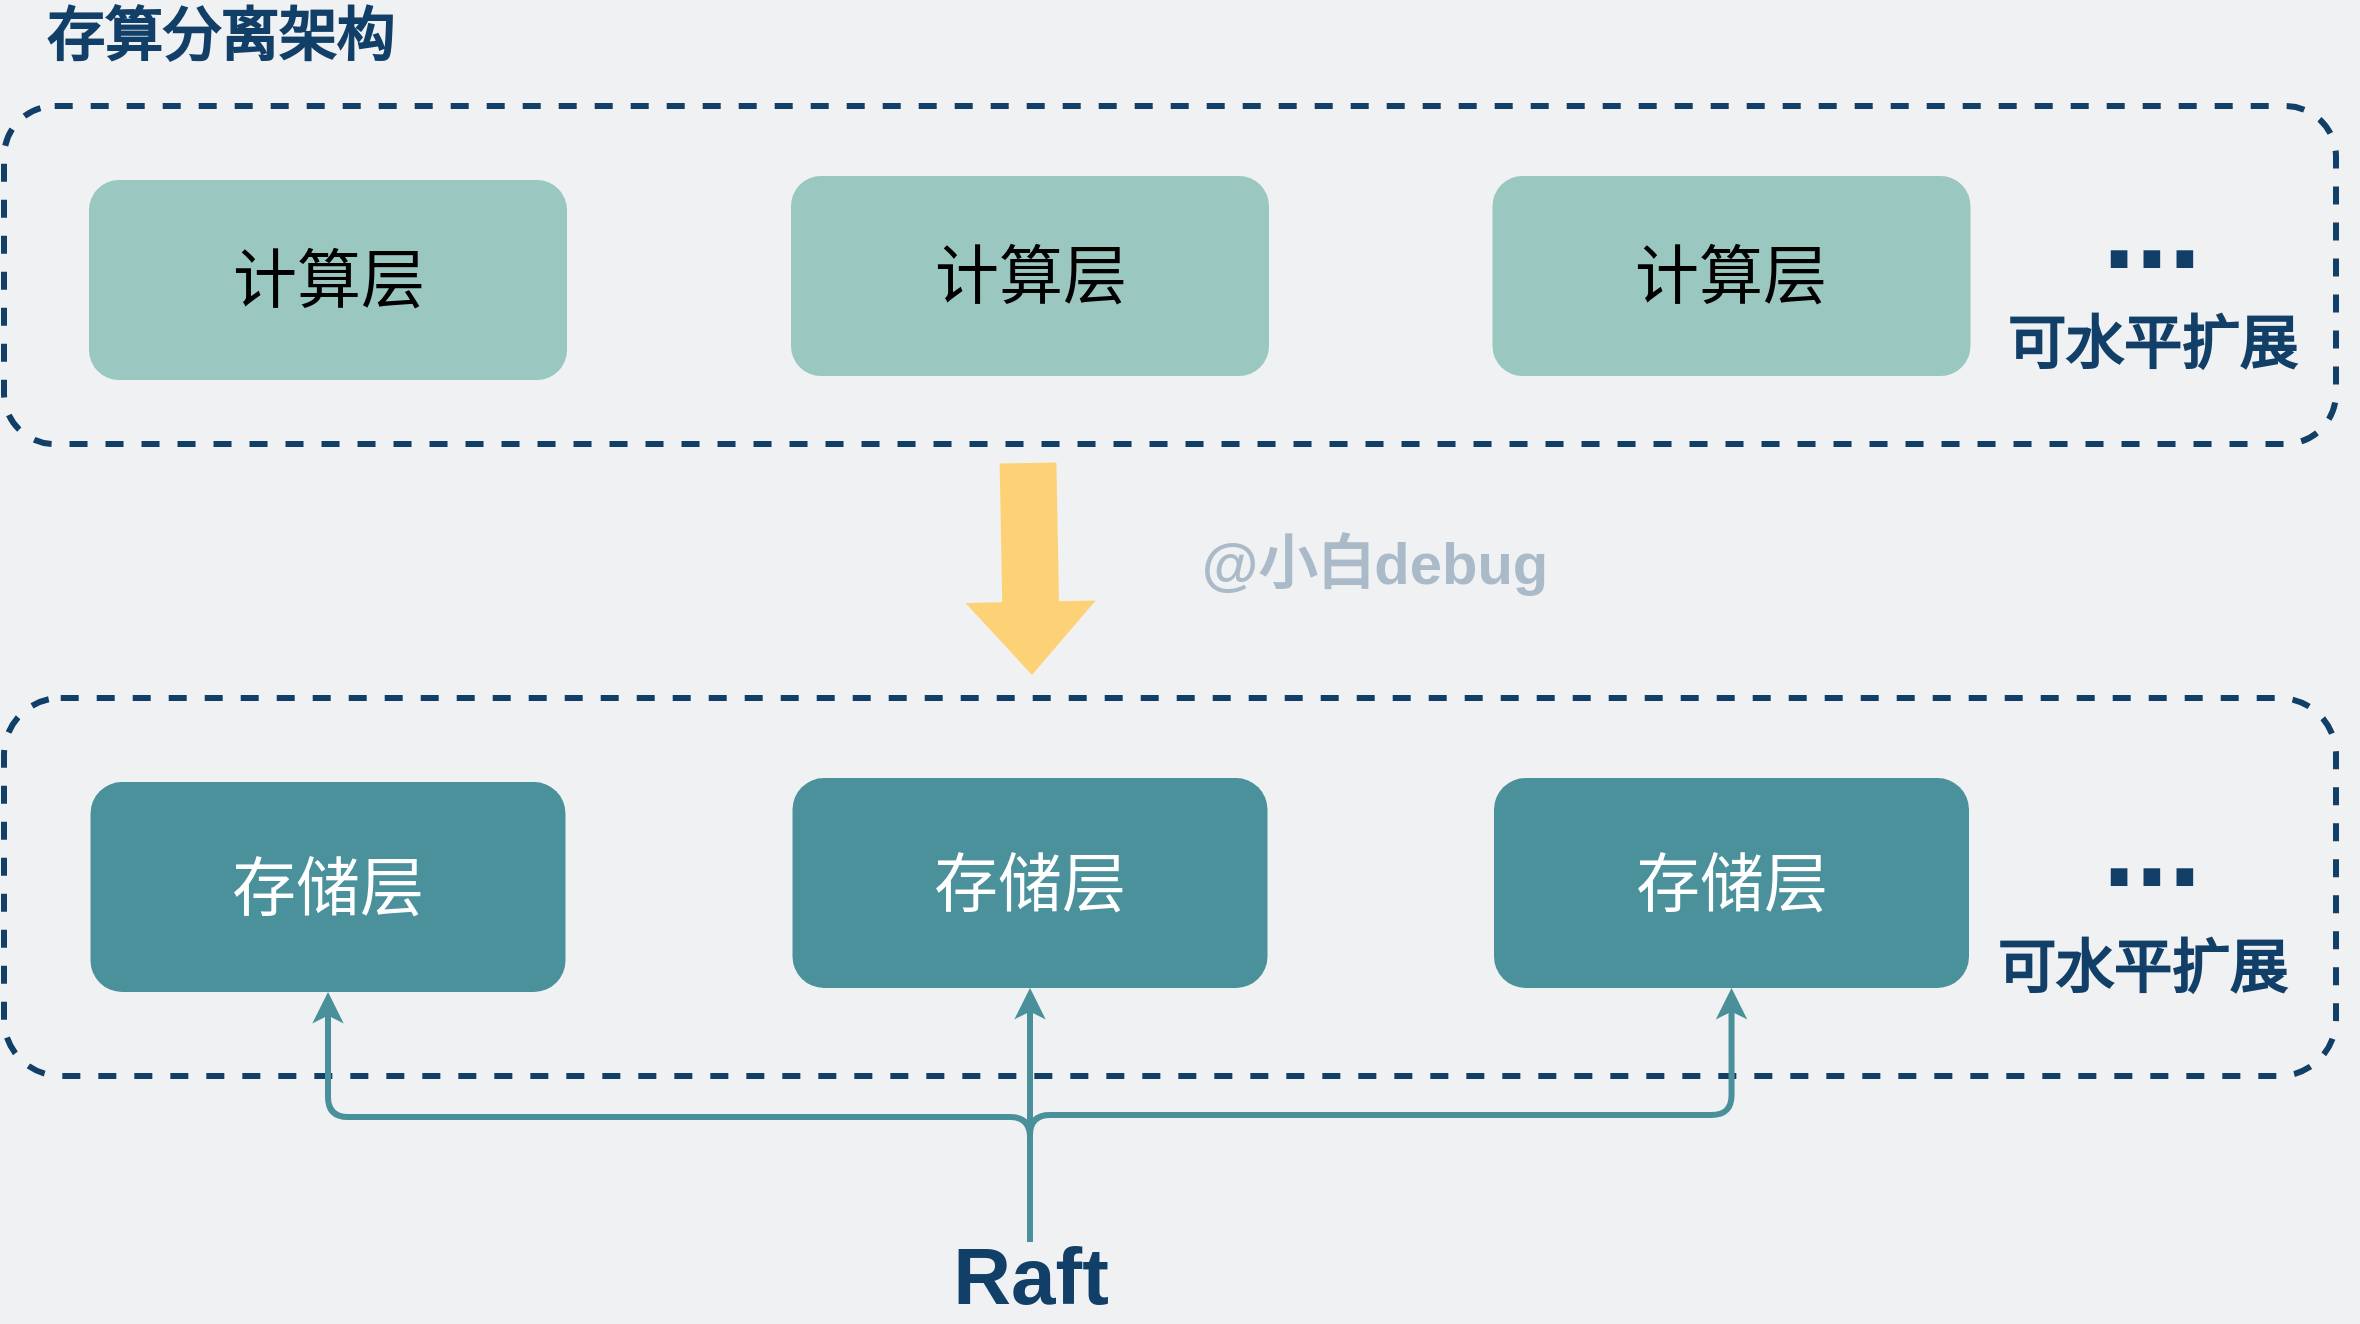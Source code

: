 <mxfile version="22.1.18" type="github">
  <diagram id="3228e29e-7158-1315-38df-8450db1d8a1d" name="Page-1">
    <mxGraphModel dx="2009" dy="472" grid="0" gridSize="10" guides="1" tooltips="1" connect="1" arrows="1" fold="1" page="1" pageScale="1" pageWidth="1300" pageHeight="700" background="#EFF1F3" math="0" shadow="0">
      <root>
        <mxCell id="0" />
        <mxCell id="1" parent="0" />
        <mxCell id="xLC9vXOyvmVQCKufnMO0-20" value="" style="rounded=1;whiteSpace=wrap;html=1;fillColor=none;strokeWidth=3;dashed=1;strokeColor=#123f67;" parent="1" vertex="1">
          <mxGeometry x="48" y="1080" width="1166" height="189" as="geometry" />
        </mxCell>
        <mxCell id="xLC9vXOyvmVQCKufnMO0-1" value="" style="rounded=1;whiteSpace=wrap;html=1;fillColor=none;strokeWidth=3;dashed=1;strokeColor=#123f67;" parent="1" vertex="1">
          <mxGeometry x="48" y="784" width="1166" height="169" as="geometry" />
        </mxCell>
        <mxCell id="xLC9vXOyvmVQCKufnMO0-2" value="&lt;font style=&quot;font-size: 32px;&quot;&gt;存储层&lt;/font&gt;" style="rounded=1;whiteSpace=wrap;html=1;fontSize=22;fontColor=#FFFFFF;fillColor=#4A919B;strokeColor=none;" parent="1" vertex="1">
          <mxGeometry x="91.25" y="1122" width="237.5" height="105" as="geometry" />
        </mxCell>
        <mxCell id="xLC9vXOyvmVQCKufnMO0-4" value="&lt;font size=&quot;1&quot;&gt;&lt;b style=&quot;&quot;&gt;&lt;font style=&quot;font-size: 29px;&quot; color=&quot;#123f67&quot;&gt;可水平扩展&lt;/font&gt;&lt;br&gt;&lt;/b&gt;&lt;/font&gt;" style="text;html=1;strokeColor=none;fillColor=none;align=center;verticalAlign=middle;whiteSpace=wrap;rounded=0;" parent="1" vertex="1">
          <mxGeometry x="1019" y="887" width="206" height="32" as="geometry" />
        </mxCell>
        <mxCell id="xLC9vXOyvmVQCKufnMO0-5" value="&lt;font style=&quot;font-size: 32px;&quot; color=&quot;#000000&quot;&gt;计算层&lt;/font&gt;" style="rounded=1;whiteSpace=wrap;html=1;fontSize=22;fontColor=#FFFFFF;fillColor=#9AC7BF;strokeColor=none;" parent="1" vertex="1">
          <mxGeometry x="90.5" y="821" width="239" height="100" as="geometry" />
        </mxCell>
        <mxCell id="xLC9vXOyvmVQCKufnMO0-8" value="&lt;font style=&quot;font-size: 32px;&quot;&gt;存储层&lt;/font&gt;" style="rounded=1;whiteSpace=wrap;html=1;fontSize=22;fontColor=#FFFFFF;fillColor=#4A919B;strokeColor=none;" parent="1" vertex="1">
          <mxGeometry x="442.25" y="1120" width="237.5" height="105" as="geometry" />
        </mxCell>
        <mxCell id="xLC9vXOyvmVQCKufnMO0-11" value="&lt;font style=&quot;font-size: 32px;&quot; color=&quot;#000000&quot;&gt;计算层&lt;/font&gt;" style="rounded=1;whiteSpace=wrap;html=1;fontSize=22;fontColor=#FFFFFF;fillColor=#9AC7BF;strokeColor=none;" parent="1" vertex="1">
          <mxGeometry x="441.5" y="819" width="239" height="100" as="geometry" />
        </mxCell>
        <mxCell id="xLC9vXOyvmVQCKufnMO0-14" value="&lt;font style=&quot;font-size: 32px;&quot;&gt;存储层&lt;/font&gt;" style="rounded=1;whiteSpace=wrap;html=1;fontSize=22;fontColor=#FFFFFF;fillColor=#4A919B;strokeColor=none;" parent="1" vertex="1">
          <mxGeometry x="793" y="1120" width="237.5" height="105" as="geometry" />
        </mxCell>
        <mxCell id="xLC9vXOyvmVQCKufnMO0-17" value="&lt;font style=&quot;font-size: 32px;&quot; color=&quot;#000000&quot;&gt;计算层&lt;/font&gt;" style="rounded=1;whiteSpace=wrap;html=1;fontSize=22;fontColor=#FFFFFF;fillColor=#9AC7BF;strokeColor=none;" parent="1" vertex="1">
          <mxGeometry x="792.25" y="819" width="239" height="100" as="geometry" />
        </mxCell>
        <mxCell id="xLC9vXOyvmVQCKufnMO0-19" value="&lt;b style=&quot;&quot;&gt;&lt;font style=&quot;font-size: 59px;&quot; color=&quot;#123f67&quot;&gt;...&lt;/font&gt;&lt;br&gt;&lt;/b&gt;" style="text;html=1;strokeColor=none;fillColor=none;align=center;verticalAlign=middle;whiteSpace=wrap;rounded=0;" parent="1" vertex="1">
          <mxGeometry x="1019" y="829" width="206" height="32" as="geometry" />
        </mxCell>
        <mxCell id="xLC9vXOyvmVQCKufnMO0-21" value="&lt;b style=&quot;&quot;&gt;&lt;font style=&quot;font-size: 59px;&quot; color=&quot;#123f67&quot;&gt;...&lt;/font&gt;&lt;br&gt;&lt;/b&gt;" style="text;html=1;strokeColor=none;fillColor=none;align=center;verticalAlign=middle;whiteSpace=wrap;rounded=0;" parent="1" vertex="1">
          <mxGeometry x="1019" y="1138" width="206" height="32" as="geometry" />
        </mxCell>
        <mxCell id="xLC9vXOyvmVQCKufnMO0-22" value="" style="shape=flexArrow;endArrow=classic;html=1;rounded=0;fontSize=16;fontColor=#000000;fillColor=#FDD276;strokeColor=none;endWidth=35.714;endSize=11.884;width=28.387;" parent="1" edge="1">
          <mxGeometry width="50" height="50" relative="1" as="geometry">
            <mxPoint x="560" y="962" as="sourcePoint" />
            <mxPoint x="562" y="1069" as="targetPoint" />
          </mxGeometry>
        </mxCell>
        <mxCell id="xLC9vXOyvmVQCKufnMO0-23" value="&lt;font size=&quot;1&quot;&gt;&lt;b style=&quot;&quot;&gt;&lt;font style=&quot;font-size: 29px;&quot; color=&quot;#123f67&quot;&gt;可水平扩展&lt;/font&gt;&lt;br&gt;&lt;/b&gt;&lt;/font&gt;" style="text;html=1;strokeColor=none;fillColor=none;align=center;verticalAlign=middle;whiteSpace=wrap;rounded=0;" parent="1" vertex="1">
          <mxGeometry x="1014" y="1199" width="206" height="32" as="geometry" />
        </mxCell>
        <mxCell id="xLC9vXOyvmVQCKufnMO0-24" value="&lt;font size=&quot;1&quot;&gt;&lt;b style=&quot;&quot;&gt;&lt;font style=&quot;font-size: 29px;&quot; color=&quot;#123f67&quot;&gt;@小白debug&lt;/font&gt;&lt;br&gt;&lt;/b&gt;&lt;/font&gt;" style="text;html=1;strokeColor=none;fillColor=none;align=center;verticalAlign=middle;whiteSpace=wrap;rounded=0;opacity=30;textOpacity=30;" parent="1" vertex="1">
          <mxGeometry x="615" y="997" width="237" height="32" as="geometry" />
        </mxCell>
        <mxCell id="xLC9vXOyvmVQCKufnMO0-26" style="edgeStyle=orthogonalEdgeStyle;rounded=0;orthogonalLoop=1;jettySize=auto;html=1;exitX=0.5;exitY=0;exitDx=0;exitDy=0;entryX=0.5;entryY=1;entryDx=0;entryDy=0;strokeWidth=3;strokeColor=#4A909B;" parent="1" source="xLC9vXOyvmVQCKufnMO0-25" target="xLC9vXOyvmVQCKufnMO0-8" edge="1">
          <mxGeometry relative="1" as="geometry" />
        </mxCell>
        <mxCell id="xLC9vXOyvmVQCKufnMO0-27" style="edgeStyle=orthogonalEdgeStyle;rounded=1;orthogonalLoop=1;jettySize=auto;html=1;exitX=0.5;exitY=0;exitDx=0;exitDy=0;entryX=0.5;entryY=1;entryDx=0;entryDy=0;curved=0;strokeWidth=3;strokeColor=#4A909B;" parent="1" source="xLC9vXOyvmVQCKufnMO0-25" target="xLC9vXOyvmVQCKufnMO0-14" edge="1">
          <mxGeometry relative="1" as="geometry" />
        </mxCell>
        <mxCell id="xLC9vXOyvmVQCKufnMO0-28" style="edgeStyle=orthogonalEdgeStyle;rounded=1;orthogonalLoop=1;jettySize=auto;html=1;exitX=0.5;exitY=0;exitDx=0;exitDy=0;entryX=0.5;entryY=1;entryDx=0;entryDy=0;curved=0;strokeWidth=3;strokeColor=#4A909B;" parent="1" source="xLC9vXOyvmVQCKufnMO0-25" target="xLC9vXOyvmVQCKufnMO0-2" edge="1">
          <mxGeometry relative="1" as="geometry" />
        </mxCell>
        <mxCell id="xLC9vXOyvmVQCKufnMO0-25" value="&lt;font size=&quot;1&quot;&gt;&lt;b style=&quot;&quot;&gt;&lt;font style=&quot;font-size: 40px;&quot; color=&quot;#123f67&quot;&gt;Raft&lt;/font&gt;&lt;br&gt;&lt;/b&gt;&lt;/font&gt;" style="text;html=1;strokeColor=none;fillColor=none;align=center;verticalAlign=middle;whiteSpace=wrap;rounded=0;" parent="1" vertex="1">
          <mxGeometry x="468.75" y="1352" width="184.5" height="32" as="geometry" />
        </mxCell>
        <mxCell id="xLC9vXOyvmVQCKufnMO0-29" value="&lt;font size=&quot;1&quot;&gt;&lt;b style=&quot;&quot;&gt;&lt;font style=&quot;font-size: 29px;&quot; color=&quot;#123f67&quot;&gt;存算分离架构&lt;/font&gt;&lt;br&gt;&lt;/b&gt;&lt;/font&gt;" style="text;html=1;strokeColor=none;fillColor=none;align=center;verticalAlign=middle;whiteSpace=wrap;rounded=0;" parent="1" vertex="1">
          <mxGeometry x="53" y="733" width="206" height="32" as="geometry" />
        </mxCell>
      </root>
    </mxGraphModel>
  </diagram>
</mxfile>
